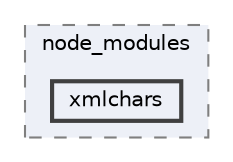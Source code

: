 digraph "pkiclassroomrescheduler/src/main/frontend/node_modules/xmlchars"
{
 // LATEX_PDF_SIZE
  bgcolor="transparent";
  edge [fontname=Helvetica,fontsize=10,labelfontname=Helvetica,labelfontsize=10];
  node [fontname=Helvetica,fontsize=10,shape=box,height=0.2,width=0.4];
  compound=true
  subgraph clusterdir_72953eda66ccb3a2722c28e1c3e6c23b {
    graph [ bgcolor="#edf0f7", pencolor="grey50", label="node_modules", fontname=Helvetica,fontsize=10 style="filled,dashed", URL="dir_72953eda66ccb3a2722c28e1c3e6c23b.html",tooltip=""]
  dir_aec9333f07624a5be830df7d73dc408f [label="xmlchars", fillcolor="#edf0f7", color="grey25", style="filled,bold", URL="dir_aec9333f07624a5be830df7d73dc408f.html",tooltip=""];
  }
}
